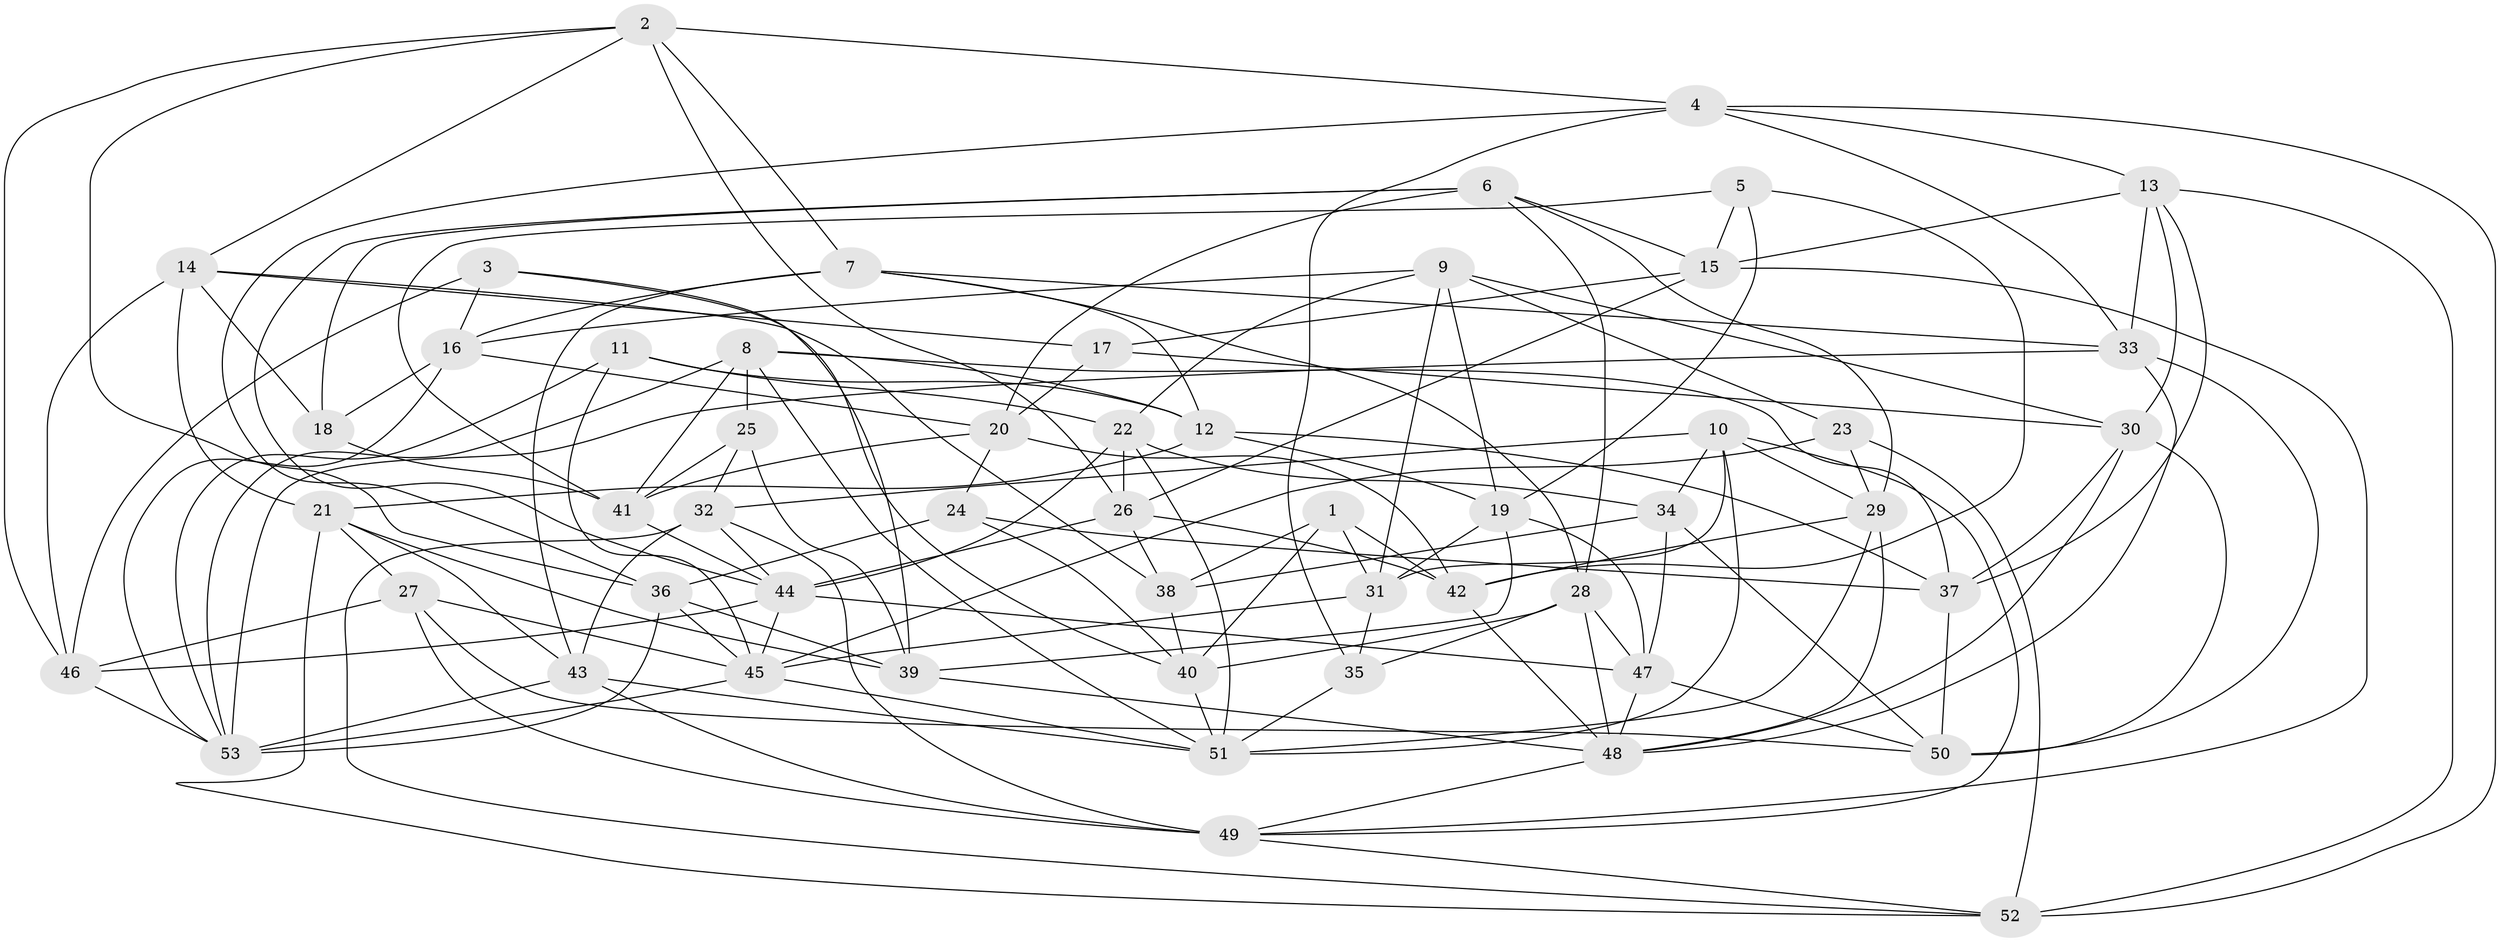 // original degree distribution, {4: 1.0}
// Generated by graph-tools (version 1.1) at 2025/50/03/09/25 03:50:52]
// undirected, 53 vertices, 153 edges
graph export_dot {
graph [start="1"]
  node [color=gray90,style=filled];
  1;
  2;
  3;
  4;
  5;
  6;
  7;
  8;
  9;
  10;
  11;
  12;
  13;
  14;
  15;
  16;
  17;
  18;
  19;
  20;
  21;
  22;
  23;
  24;
  25;
  26;
  27;
  28;
  29;
  30;
  31;
  32;
  33;
  34;
  35;
  36;
  37;
  38;
  39;
  40;
  41;
  42;
  43;
  44;
  45;
  46;
  47;
  48;
  49;
  50;
  51;
  52;
  53;
  1 -- 31 [weight=1.0];
  1 -- 38 [weight=1.0];
  1 -- 40 [weight=1.0];
  1 -- 42 [weight=1.0];
  2 -- 4 [weight=1.0];
  2 -- 7 [weight=1.0];
  2 -- 14 [weight=1.0];
  2 -- 26 [weight=1.0];
  2 -- 36 [weight=1.0];
  2 -- 46 [weight=1.0];
  3 -- 16 [weight=1.0];
  3 -- 39 [weight=1.0];
  3 -- 40 [weight=1.0];
  3 -- 46 [weight=1.0];
  4 -- 13 [weight=1.0];
  4 -- 33 [weight=1.0];
  4 -- 35 [weight=1.0];
  4 -- 36 [weight=1.0];
  4 -- 52 [weight=1.0];
  5 -- 15 [weight=1.0];
  5 -- 19 [weight=1.0];
  5 -- 41 [weight=1.0];
  5 -- 42 [weight=1.0];
  6 -- 15 [weight=1.0];
  6 -- 18 [weight=1.0];
  6 -- 20 [weight=1.0];
  6 -- 28 [weight=1.0];
  6 -- 29 [weight=1.0];
  6 -- 44 [weight=1.0];
  7 -- 12 [weight=1.0];
  7 -- 16 [weight=1.0];
  7 -- 28 [weight=1.0];
  7 -- 33 [weight=1.0];
  7 -- 43 [weight=1.0];
  8 -- 12 [weight=1.0];
  8 -- 25 [weight=1.0];
  8 -- 37 [weight=1.0];
  8 -- 41 [weight=1.0];
  8 -- 51 [weight=1.0];
  8 -- 53 [weight=1.0];
  9 -- 16 [weight=1.0];
  9 -- 19 [weight=1.0];
  9 -- 22 [weight=1.0];
  9 -- 23 [weight=1.0];
  9 -- 30 [weight=1.0];
  9 -- 31 [weight=1.0];
  10 -- 29 [weight=1.0];
  10 -- 31 [weight=1.0];
  10 -- 32 [weight=1.0];
  10 -- 34 [weight=1.0];
  10 -- 49 [weight=1.0];
  10 -- 51 [weight=1.0];
  11 -- 12 [weight=1.0];
  11 -- 22 [weight=1.0];
  11 -- 45 [weight=1.0];
  11 -- 53 [weight=1.0];
  12 -- 19 [weight=1.0];
  12 -- 21 [weight=1.0];
  12 -- 37 [weight=1.0];
  13 -- 15 [weight=1.0];
  13 -- 30 [weight=1.0];
  13 -- 33 [weight=1.0];
  13 -- 37 [weight=1.0];
  13 -- 52 [weight=1.0];
  14 -- 17 [weight=1.0];
  14 -- 18 [weight=1.0];
  14 -- 21 [weight=1.0];
  14 -- 38 [weight=1.0];
  14 -- 46 [weight=1.0];
  15 -- 17 [weight=1.0];
  15 -- 26 [weight=1.0];
  15 -- 49 [weight=1.0];
  16 -- 18 [weight=1.0];
  16 -- 20 [weight=1.0];
  16 -- 53 [weight=1.0];
  17 -- 20 [weight=1.0];
  17 -- 30 [weight=1.0];
  18 -- 41 [weight=1.0];
  19 -- 31 [weight=1.0];
  19 -- 39 [weight=1.0];
  19 -- 47 [weight=1.0];
  20 -- 24 [weight=1.0];
  20 -- 41 [weight=1.0];
  20 -- 42 [weight=1.0];
  21 -- 27 [weight=1.0];
  21 -- 39 [weight=1.0];
  21 -- 43 [weight=1.0];
  21 -- 52 [weight=1.0];
  22 -- 26 [weight=1.0];
  22 -- 34 [weight=1.0];
  22 -- 44 [weight=1.0];
  22 -- 51 [weight=1.0];
  23 -- 29 [weight=1.0];
  23 -- 45 [weight=1.0];
  23 -- 52 [weight=1.0];
  24 -- 36 [weight=1.0];
  24 -- 37 [weight=1.0];
  24 -- 40 [weight=1.0];
  25 -- 32 [weight=1.0];
  25 -- 39 [weight=1.0];
  25 -- 41 [weight=1.0];
  26 -- 38 [weight=1.0];
  26 -- 42 [weight=1.0];
  26 -- 44 [weight=1.0];
  27 -- 45 [weight=1.0];
  27 -- 46 [weight=1.0];
  27 -- 49 [weight=2.0];
  27 -- 50 [weight=1.0];
  28 -- 35 [weight=1.0];
  28 -- 40 [weight=1.0];
  28 -- 47 [weight=1.0];
  28 -- 48 [weight=1.0];
  29 -- 42 [weight=1.0];
  29 -- 48 [weight=1.0];
  29 -- 51 [weight=1.0];
  30 -- 37 [weight=1.0];
  30 -- 48 [weight=1.0];
  30 -- 50 [weight=1.0];
  31 -- 35 [weight=1.0];
  31 -- 45 [weight=1.0];
  32 -- 43 [weight=1.0];
  32 -- 44 [weight=1.0];
  32 -- 49 [weight=1.0];
  32 -- 52 [weight=1.0];
  33 -- 48 [weight=1.0];
  33 -- 50 [weight=1.0];
  33 -- 53 [weight=1.0];
  34 -- 38 [weight=2.0];
  34 -- 47 [weight=1.0];
  34 -- 50 [weight=1.0];
  35 -- 51 [weight=1.0];
  36 -- 39 [weight=1.0];
  36 -- 45 [weight=1.0];
  36 -- 53 [weight=1.0];
  37 -- 50 [weight=1.0];
  38 -- 40 [weight=1.0];
  39 -- 48 [weight=1.0];
  40 -- 51 [weight=1.0];
  41 -- 44 [weight=1.0];
  42 -- 48 [weight=1.0];
  43 -- 49 [weight=1.0];
  43 -- 51 [weight=1.0];
  43 -- 53 [weight=1.0];
  44 -- 45 [weight=1.0];
  44 -- 46 [weight=1.0];
  44 -- 47 [weight=1.0];
  45 -- 51 [weight=1.0];
  45 -- 53 [weight=1.0];
  46 -- 53 [weight=1.0];
  47 -- 48 [weight=1.0];
  47 -- 50 [weight=1.0];
  48 -- 49 [weight=1.0];
  49 -- 52 [weight=1.0];
}
